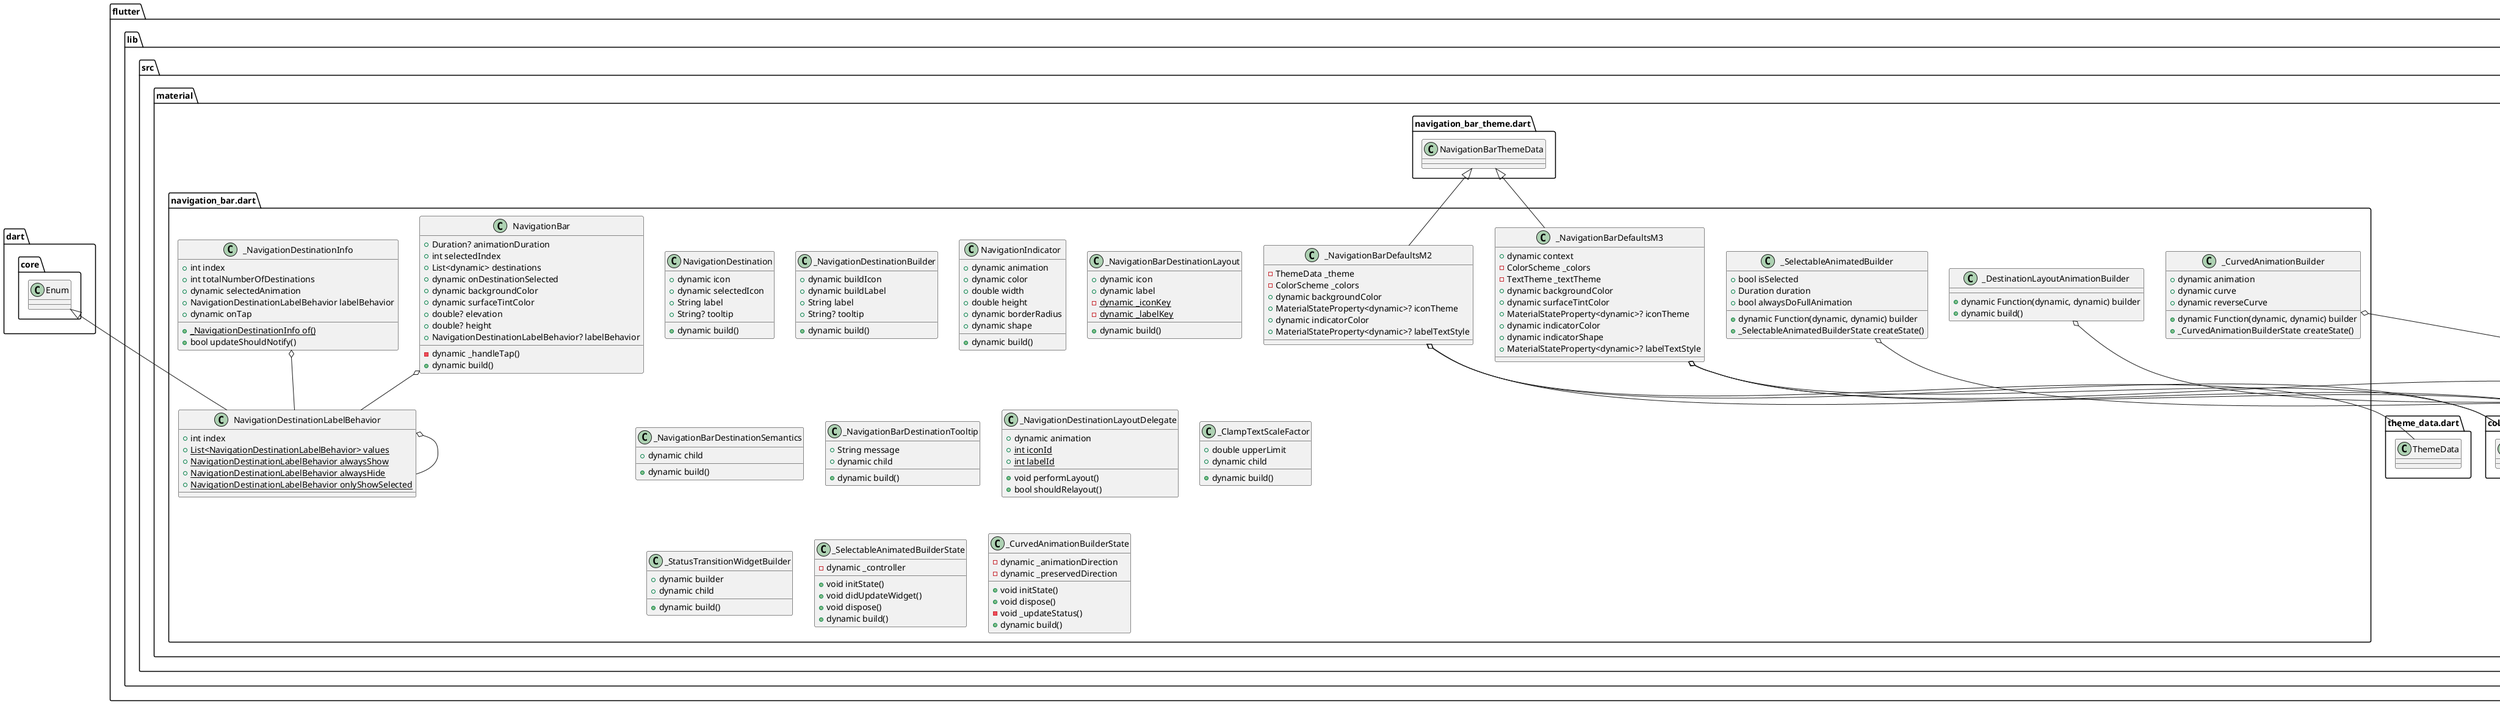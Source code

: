 @startuml
set namespaceSeparator ::

class "flutter::lib::src::material::navigation_bar.dart::NavigationBar" {
  +Duration? animationDuration
  +int selectedIndex
  +List<dynamic> destinations
  +dynamic onDestinationSelected
  +dynamic backgroundColor
  +dynamic surfaceTintColor
  +double? elevation
  +double? height
  +NavigationDestinationLabelBehavior? labelBehavior
  -dynamic _handleTap()
  +dynamic build()
}

"flutter::lib::src::material::navigation_bar.dart::NavigationBar" o-- "flutter::lib::src::material::navigation_bar.dart::NavigationDestinationLabelBehavior"

class "flutter::lib::src::material::navigation_bar.dart::NavigationDestination" {
  +dynamic icon
  +dynamic selectedIcon
  +String label
  +String? tooltip
  +dynamic build()
}

class "flutter::lib::src::material::navigation_bar.dart::_NavigationDestinationBuilder" {
  +dynamic buildIcon
  +dynamic buildLabel
  +String label
  +String? tooltip
  +dynamic build()
}

class "flutter::lib::src::material::navigation_bar.dart::_NavigationDestinationInfo" {
  +int index
  +int totalNumberOfDestinations
  +dynamic selectedAnimation
  +NavigationDestinationLabelBehavior labelBehavior
  +dynamic onTap
  {static} +_NavigationDestinationInfo of()
  +bool updateShouldNotify()
}

"flutter::lib::src::material::navigation_bar.dart::_NavigationDestinationInfo" o-- "flutter::lib::src::material::navigation_bar.dart::NavigationDestinationLabelBehavior"

class "flutter::lib::src::material::navigation_bar.dart::NavigationIndicator" {
  +dynamic animation
  +dynamic color
  +double width
  +double height
  +dynamic borderRadius
  +dynamic shape
  +dynamic build()
}

class "flutter::lib::src::material::navigation_bar.dart::_NavigationBarDestinationLayout" {
  +dynamic icon
  +dynamic label
  {static} -dynamic _iconKey
  {static} -dynamic _labelKey
  +dynamic build()
}

class "flutter::lib::src::material::navigation_bar.dart::_DestinationLayoutAnimationBuilder" {
  +dynamic Function(dynamic, dynamic) builder
  +dynamic build()
}

"flutter::lib::src::material::navigation_bar.dart::_DestinationLayoutAnimationBuilder" o-- "null::dynamic Function(dynamic, dynamic)"

class "flutter::lib::src::material::navigation_bar.dart::_NavigationBarDestinationSemantics" {
  +dynamic child
  +dynamic build()
}

class "flutter::lib::src::material::navigation_bar.dart::_NavigationBarDestinationTooltip" {
  +String message
  +dynamic child
  +dynamic build()
}

class "flutter::lib::src::material::navigation_bar.dart::_NavigationDestinationLayoutDelegate" {
  +dynamic animation
  {static} +int iconId
  {static} +int labelId
  +void performLayout()
  +bool shouldRelayout()
}

class "flutter::lib::src::material::navigation_bar.dart::_ClampTextScaleFactor" {
  +double upperLimit
  +dynamic child
  +dynamic build()
}

class "flutter::lib::src::material::navigation_bar.dart::_StatusTransitionWidgetBuilder" {
  +dynamic builder
  +dynamic child
  +dynamic build()
}

class "flutter::lib::src::material::navigation_bar.dart::_SelectableAnimatedBuilder" {
  +bool isSelected
  +Duration duration
  +bool alwaysDoFullAnimation
  +dynamic Function(dynamic, dynamic) builder
  +_SelectableAnimatedBuilderState createState()
}

"flutter::lib::src::material::navigation_bar.dart::_SelectableAnimatedBuilder" o-- "null::dynamic Function(dynamic, dynamic)"

class "flutter::lib::src::material::navigation_bar.dart::_SelectableAnimatedBuilderState" {
  -dynamic _controller
  +void initState()
  +void didUpdateWidget()
  +void dispose()
  +dynamic build()
}

class "flutter::lib::src::material::navigation_bar.dart::_CurvedAnimationBuilder" {
  +dynamic animation
  +dynamic curve
  +dynamic reverseCurve
  +dynamic Function(dynamic, dynamic) builder
  +_CurvedAnimationBuilderState createState()
}

"flutter::lib::src::material::navigation_bar.dart::_CurvedAnimationBuilder" o-- "null::dynamic Function(dynamic, dynamic)"

class "flutter::lib::src::material::navigation_bar.dart::_CurvedAnimationBuilderState" {
  -dynamic _animationDirection
  -dynamic _preservedDirection
  +void initState()
  +void dispose()
  -void _updateStatus()
  +dynamic build()
}

class "flutter::lib::src::material::navigation_bar.dart::_NavigationBarDefaultsM2" {
  -ThemeData _theme
  -ColorScheme _colors
  +dynamic backgroundColor
  +MaterialStateProperty<dynamic>? iconTheme
  +dynamic indicatorColor
  +MaterialStateProperty<dynamic>? labelTextStyle
}

"flutter::lib::src::material::navigation_bar.dart::_NavigationBarDefaultsM2" o-- "flutter::lib::src::material::theme_data.dart::ThemeData"
"flutter::lib::src::material::navigation_bar.dart::_NavigationBarDefaultsM2" o-- "flutter::lib::src::material::color_scheme.dart::ColorScheme"
"flutter::lib::src::material::navigation_bar.dart::_NavigationBarDefaultsM2" o-- "flutter::lib::src::material::material_state.dart::MaterialStateProperty<dynamic>"
"flutter::lib::src::material::navigation_bar_theme.dart::NavigationBarThemeData" <|-- "flutter::lib::src::material::navigation_bar.dart::_NavigationBarDefaultsM2"

class "flutter::lib::src::material::navigation_bar.dart::_NavigationBarDefaultsM3" {
  +dynamic context
  -ColorScheme _colors
  -TextTheme _textTheme
  +dynamic backgroundColor
  +dynamic surfaceTintColor
  +MaterialStateProperty<dynamic>? iconTheme
  +dynamic indicatorColor
  +dynamic indicatorShape
  +MaterialStateProperty<dynamic>? labelTextStyle
}

"flutter::lib::src::material::navigation_bar.dart::_NavigationBarDefaultsM3" o-- "flutter::lib::src::material::color_scheme.dart::ColorScheme"
"flutter::lib::src::material::navigation_bar.dart::_NavigationBarDefaultsM3" o-- "flutter::lib::src::material::text_theme.dart::TextTheme"
"flutter::lib::src::material::navigation_bar.dart::_NavigationBarDefaultsM3" o-- "flutter::lib::src::material::material_state.dart::MaterialStateProperty<dynamic>"
"flutter::lib::src::material::navigation_bar_theme.dart::NavigationBarThemeData" <|-- "flutter::lib::src::material::navigation_bar.dart::_NavigationBarDefaultsM3"

class "flutter::lib::src::material::navigation_bar.dart::NavigationDestinationLabelBehavior" {
  +int index
  {static} +List<NavigationDestinationLabelBehavior> values
  {static} +NavigationDestinationLabelBehavior alwaysShow
  {static} +NavigationDestinationLabelBehavior alwaysHide
  {static} +NavigationDestinationLabelBehavior onlyShowSelected
}

"flutter::lib::src::material::navigation_bar.dart::NavigationDestinationLabelBehavior" o-- "flutter::lib::src::material::navigation_bar.dart::NavigationDestinationLabelBehavior"
"dart::core::Enum" <|-- "flutter::lib::src::material::navigation_bar.dart::NavigationDestinationLabelBehavior"


@enduml